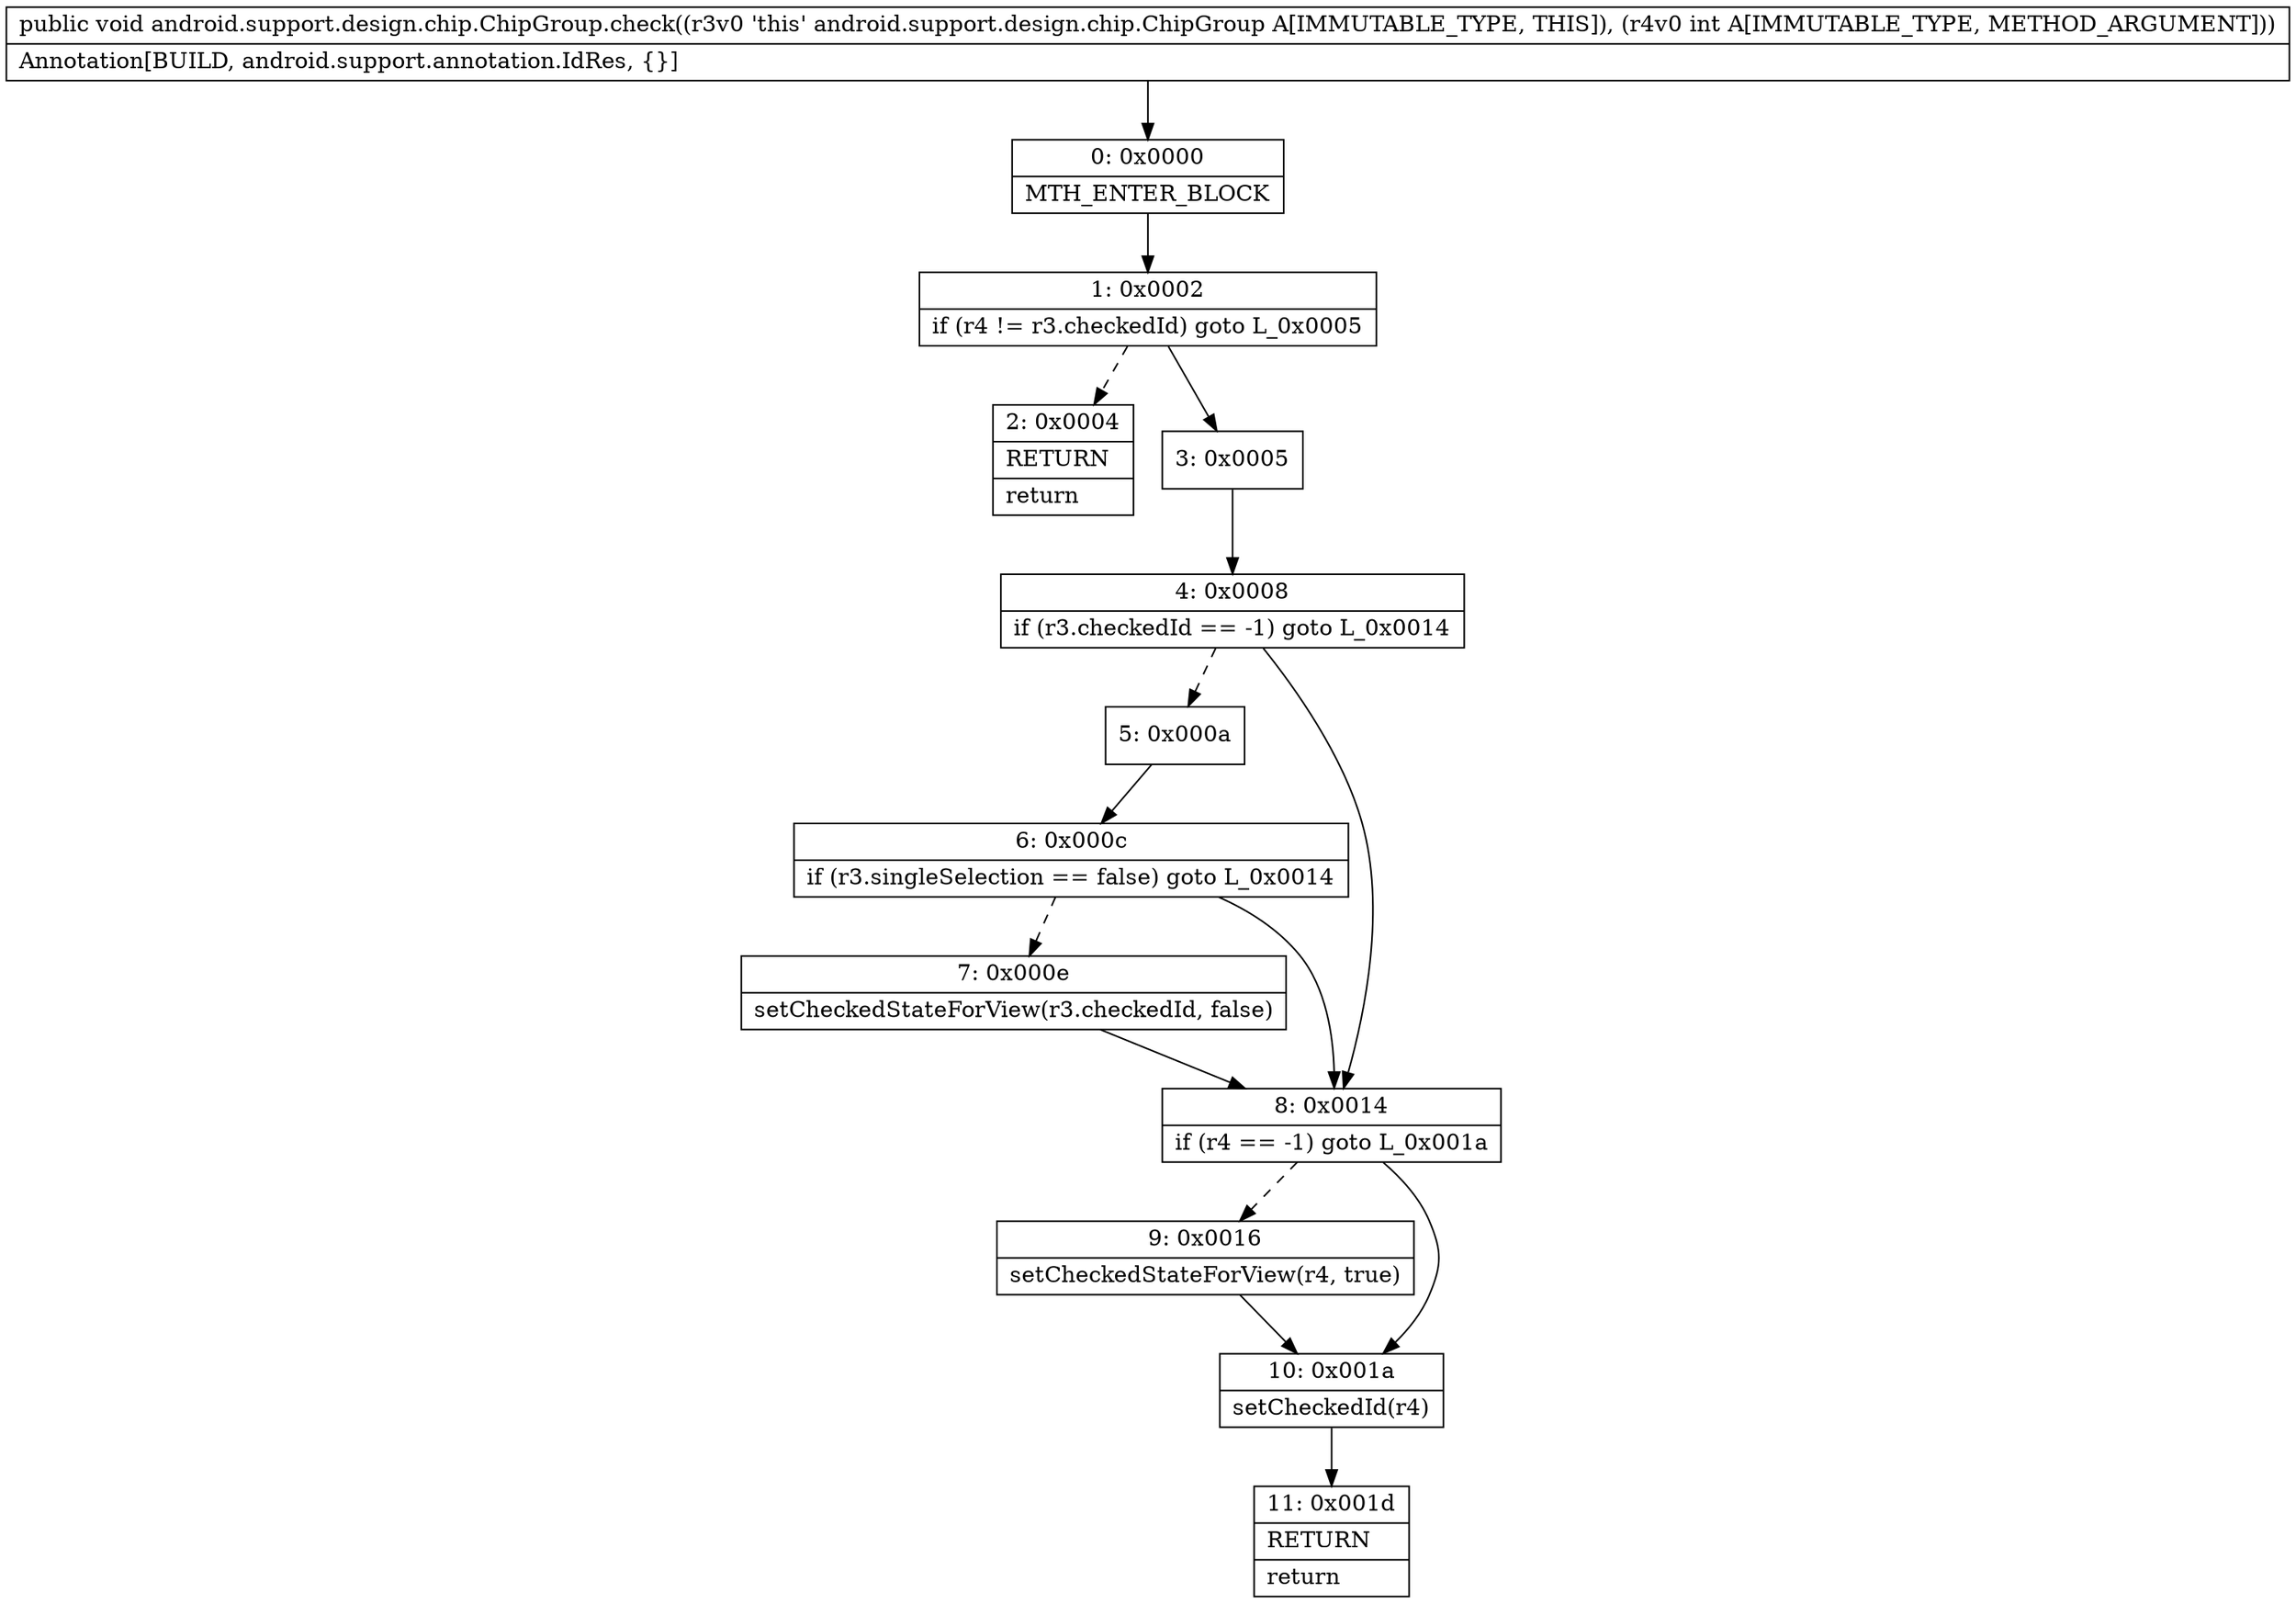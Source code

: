 digraph "CFG forandroid.support.design.chip.ChipGroup.check(I)V" {
Node_0 [shape=record,label="{0\:\ 0x0000|MTH_ENTER_BLOCK\l}"];
Node_1 [shape=record,label="{1\:\ 0x0002|if (r4 != r3.checkedId) goto L_0x0005\l}"];
Node_2 [shape=record,label="{2\:\ 0x0004|RETURN\l|return\l}"];
Node_3 [shape=record,label="{3\:\ 0x0005}"];
Node_4 [shape=record,label="{4\:\ 0x0008|if (r3.checkedId == \-1) goto L_0x0014\l}"];
Node_5 [shape=record,label="{5\:\ 0x000a}"];
Node_6 [shape=record,label="{6\:\ 0x000c|if (r3.singleSelection == false) goto L_0x0014\l}"];
Node_7 [shape=record,label="{7\:\ 0x000e|setCheckedStateForView(r3.checkedId, false)\l}"];
Node_8 [shape=record,label="{8\:\ 0x0014|if (r4 == \-1) goto L_0x001a\l}"];
Node_9 [shape=record,label="{9\:\ 0x0016|setCheckedStateForView(r4, true)\l}"];
Node_10 [shape=record,label="{10\:\ 0x001a|setCheckedId(r4)\l}"];
Node_11 [shape=record,label="{11\:\ 0x001d|RETURN\l|return\l}"];
MethodNode[shape=record,label="{public void android.support.design.chip.ChipGroup.check((r3v0 'this' android.support.design.chip.ChipGroup A[IMMUTABLE_TYPE, THIS]), (r4v0 int A[IMMUTABLE_TYPE, METHOD_ARGUMENT]))  | Annotation[BUILD, android.support.annotation.IdRes, \{\}]\l}"];
MethodNode -> Node_0;
Node_0 -> Node_1;
Node_1 -> Node_2[style=dashed];
Node_1 -> Node_3;
Node_3 -> Node_4;
Node_4 -> Node_5[style=dashed];
Node_4 -> Node_8;
Node_5 -> Node_6;
Node_6 -> Node_7[style=dashed];
Node_6 -> Node_8;
Node_7 -> Node_8;
Node_8 -> Node_9[style=dashed];
Node_8 -> Node_10;
Node_9 -> Node_10;
Node_10 -> Node_11;
}

